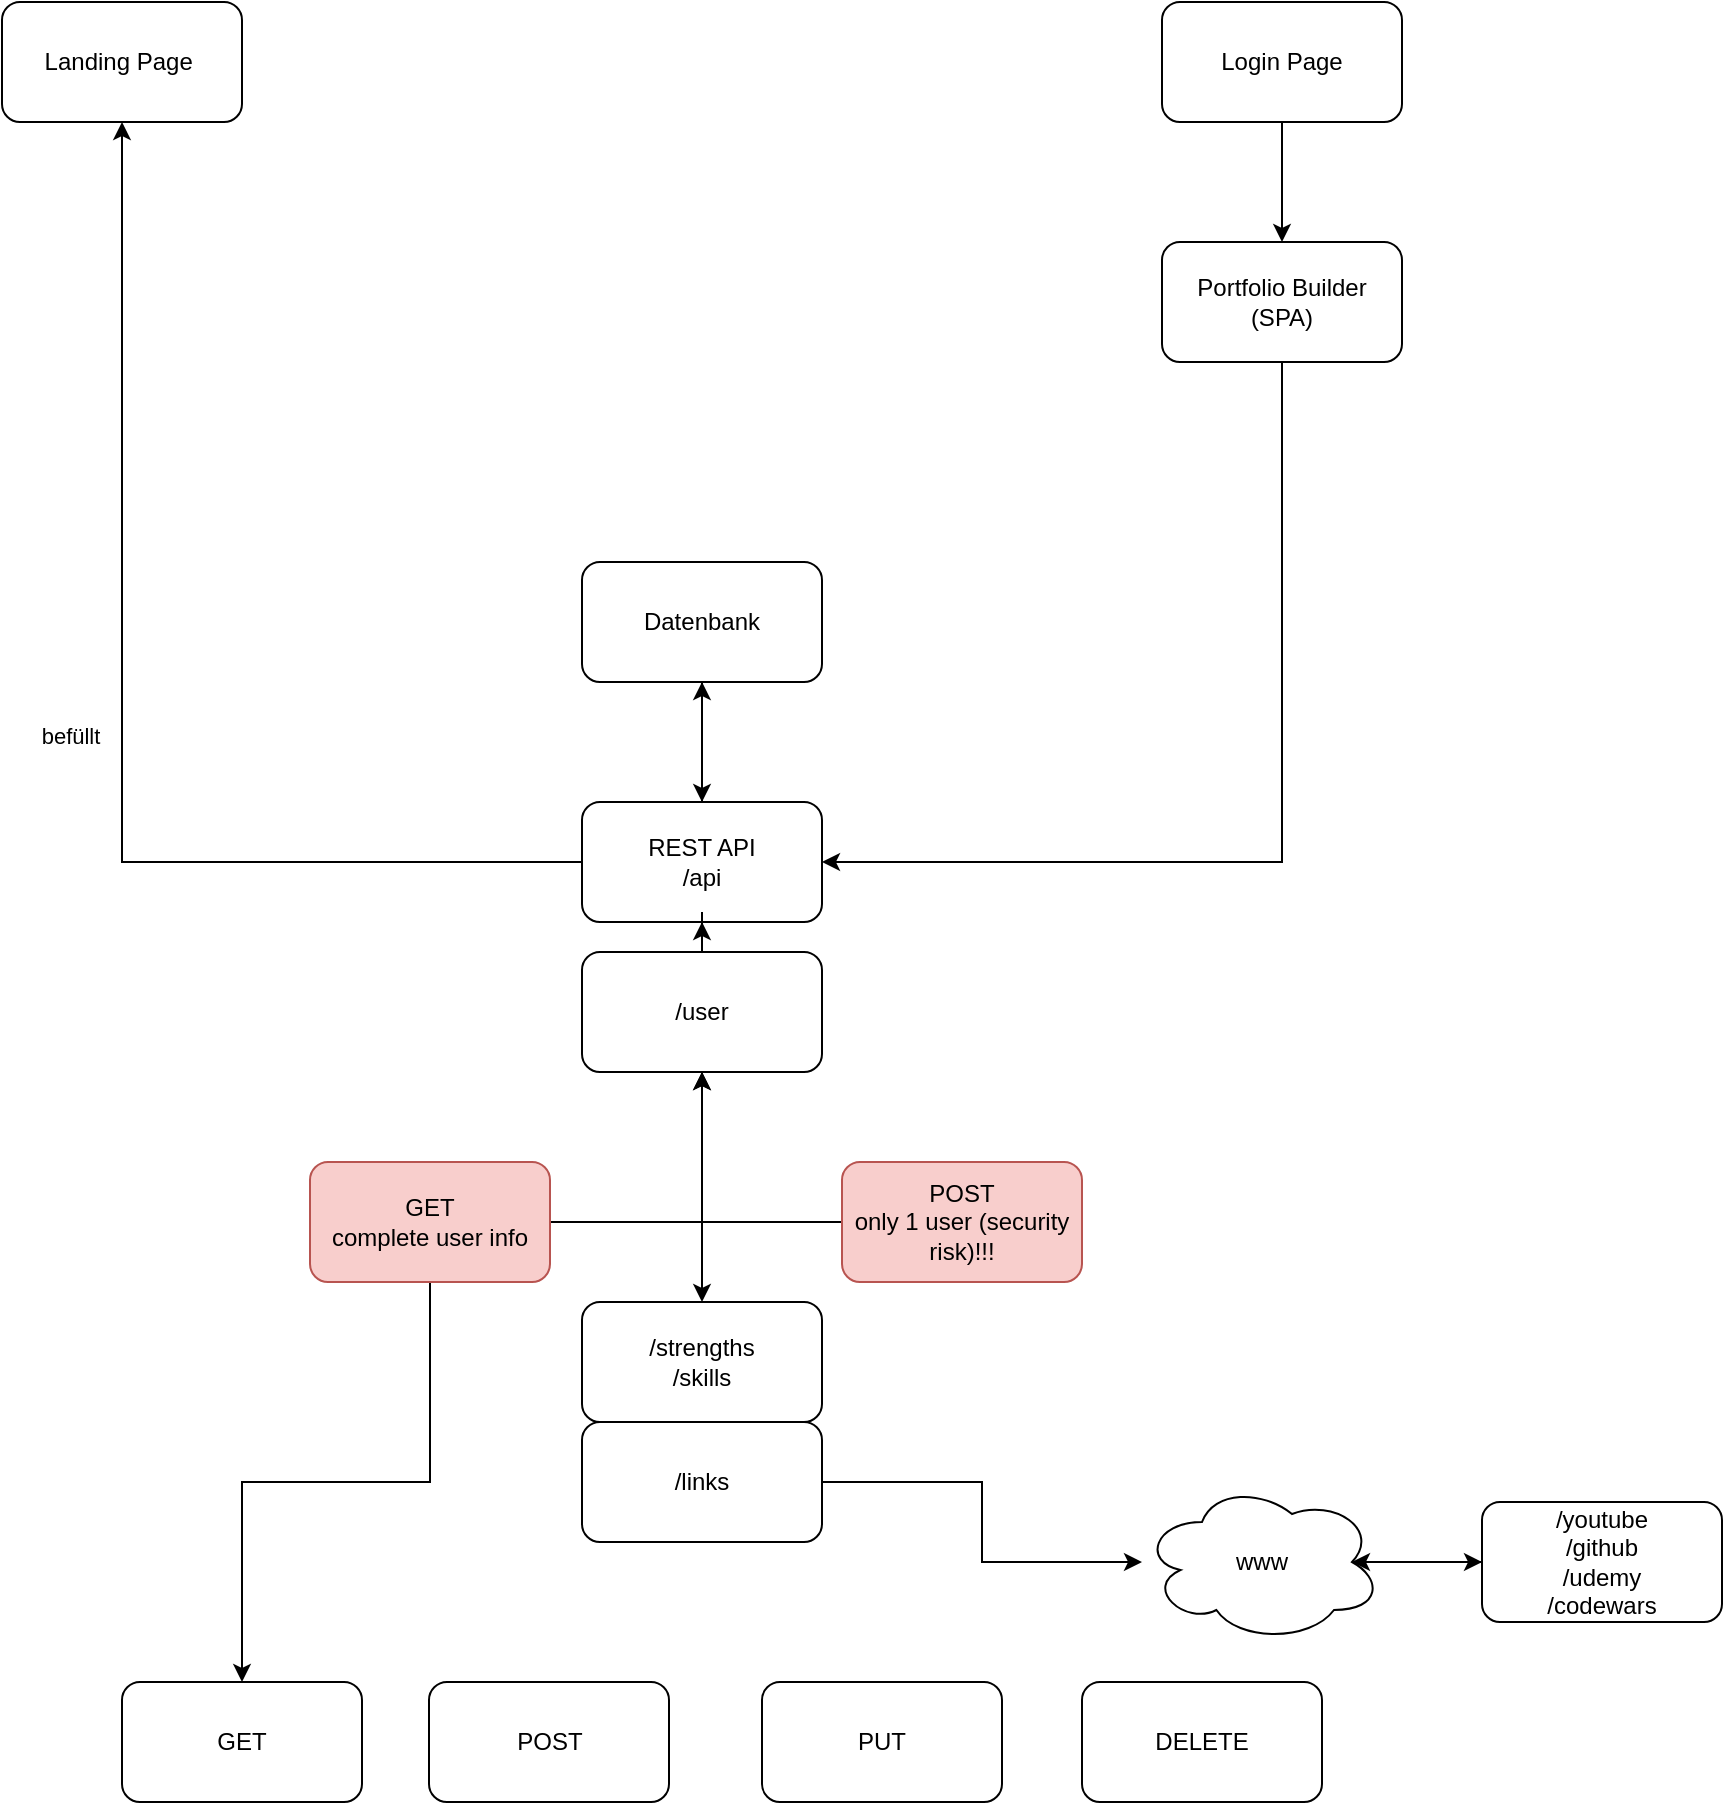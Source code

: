 <mxfile version="13.5.3" type="github">
  <diagram id="_m9YqKXFv_3xkVfaXavZ" name="Page-1">
    <mxGraphModel dx="1226" dy="1082" grid="1" gridSize="10" guides="1" tooltips="1" connect="1" arrows="1" fold="1" page="1" pageScale="1" pageWidth="827" pageHeight="1169" math="0" shadow="0">
      <root>
        <mxCell id="0" />
        <mxCell id="1" parent="0" />
        <mxCell id="iPcQykP9aLQWB47ksMqr-9" style="edgeStyle=orthogonalEdgeStyle;rounded=0;orthogonalLoop=1;jettySize=auto;html=1;entryX=0.5;entryY=1;entryDx=0;entryDy=0;" edge="1" parent="1" source="iPcQykP9aLQWB47ksMqr-5" target="iPcQykP9aLQWB47ksMqr-6">
          <mxGeometry relative="1" as="geometry" />
        </mxCell>
        <mxCell id="iPcQykP9aLQWB47ksMqr-10" value="befüllt" style="edgeLabel;html=1;align=center;verticalAlign=middle;resizable=0;points=[];" vertex="1" connectable="0" parent="iPcQykP9aLQWB47ksMqr-9">
          <mxGeometry x="-0.075" y="13" relative="1" as="geometry">
            <mxPoint x="-13" y="-16" as="offset" />
          </mxGeometry>
        </mxCell>
        <mxCell id="iPcQykP9aLQWB47ksMqr-64" style="edgeStyle=orthogonalEdgeStyle;rounded=0;orthogonalLoop=1;jettySize=auto;html=1;entryX=0.5;entryY=1;entryDx=0;entryDy=0;" edge="1" parent="1" source="iPcQykP9aLQWB47ksMqr-5" target="iPcQykP9aLQWB47ksMqr-62">
          <mxGeometry relative="1" as="geometry" />
        </mxCell>
        <mxCell id="iPcQykP9aLQWB47ksMqr-5" value="REST API&lt;br&gt;/api" style="rounded=1;whiteSpace=wrap;html=1;" vertex="1" parent="1">
          <mxGeometry x="370" y="480" width="120" height="60" as="geometry" />
        </mxCell>
        <mxCell id="iPcQykP9aLQWB47ksMqr-6" value="Landing Page&amp;nbsp;" style="rounded=1;whiteSpace=wrap;html=1;" vertex="1" parent="1">
          <mxGeometry x="80" y="80" width="120" height="60" as="geometry" />
        </mxCell>
        <mxCell id="iPcQykP9aLQWB47ksMqr-61" style="edgeStyle=orthogonalEdgeStyle;rounded=0;orthogonalLoop=1;jettySize=auto;html=1;" edge="1" parent="1" source="iPcQykP9aLQWB47ksMqr-7" target="iPcQykP9aLQWB47ksMqr-8">
          <mxGeometry relative="1" as="geometry" />
        </mxCell>
        <mxCell id="iPcQykP9aLQWB47ksMqr-7" value="Login Page" style="rounded=1;whiteSpace=wrap;html=1;" vertex="1" parent="1">
          <mxGeometry x="660" y="80" width="120" height="60" as="geometry" />
        </mxCell>
        <mxCell id="iPcQykP9aLQWB47ksMqr-21" style="edgeStyle=orthogonalEdgeStyle;rounded=0;orthogonalLoop=1;jettySize=auto;html=1;entryX=1;entryY=0.5;entryDx=0;entryDy=0;" edge="1" parent="1" source="iPcQykP9aLQWB47ksMqr-8" target="iPcQykP9aLQWB47ksMqr-5">
          <mxGeometry relative="1" as="geometry">
            <Array as="points">
              <mxPoint x="720" y="510" />
            </Array>
          </mxGeometry>
        </mxCell>
        <mxCell id="iPcQykP9aLQWB47ksMqr-8" value="Portfolio Builder (SPA)" style="rounded=1;whiteSpace=wrap;html=1;" vertex="1" parent="1">
          <mxGeometry x="660" y="200" width="120" height="60" as="geometry" />
        </mxCell>
        <mxCell id="iPcQykP9aLQWB47ksMqr-25" style="edgeStyle=orthogonalEdgeStyle;rounded=0;orthogonalLoop=1;jettySize=auto;html=1;entryX=0.5;entryY=1;entryDx=0;entryDy=0;" edge="1" parent="1" source="iPcQykP9aLQWB47ksMqr-19" target="iPcQykP9aLQWB47ksMqr-5">
          <mxGeometry relative="1" as="geometry" />
        </mxCell>
        <mxCell id="iPcQykP9aLQWB47ksMqr-40" style="edgeStyle=orthogonalEdgeStyle;rounded=0;orthogonalLoop=1;jettySize=auto;html=1;entryX=0.5;entryY=0;entryDx=0;entryDy=0;" edge="1" parent="1" source="iPcQykP9aLQWB47ksMqr-19" target="iPcQykP9aLQWB47ksMqr-26">
          <mxGeometry relative="1" as="geometry" />
        </mxCell>
        <mxCell id="iPcQykP9aLQWB47ksMqr-19" value="/user" style="rounded=1;whiteSpace=wrap;html=1;" vertex="1" parent="1">
          <mxGeometry x="370" y="555" width="120" height="60" as="geometry" />
        </mxCell>
        <mxCell id="iPcQykP9aLQWB47ksMqr-36" style="edgeStyle=orthogonalEdgeStyle;rounded=0;orthogonalLoop=1;jettySize=auto;html=1;entryX=0.5;entryY=1;entryDx=0;entryDy=0;" edge="1" parent="1" source="iPcQykP9aLQWB47ksMqr-20" target="iPcQykP9aLQWB47ksMqr-19">
          <mxGeometry relative="1" as="geometry">
            <mxPoint x="440" y="690" as="targetPoint" />
          </mxGeometry>
        </mxCell>
        <mxCell id="iPcQykP9aLQWB47ksMqr-45" style="edgeStyle=orthogonalEdgeStyle;rounded=0;orthogonalLoop=1;jettySize=auto;html=1;entryX=0.5;entryY=0;entryDx=0;entryDy=0;" edge="1" parent="1" source="iPcQykP9aLQWB47ksMqr-20" target="iPcQykP9aLQWB47ksMqr-41">
          <mxGeometry relative="1" as="geometry" />
        </mxCell>
        <mxCell id="iPcQykP9aLQWB47ksMqr-20" value="GET&lt;br&gt;complete user info" style="rounded=1;whiteSpace=wrap;html=1;fillColor=#f8cecc;strokeColor=#b85450;" vertex="1" parent="1">
          <mxGeometry x="234" y="660" width="120" height="60" as="geometry" />
        </mxCell>
        <mxCell id="iPcQykP9aLQWB47ksMqr-37" style="edgeStyle=orthogonalEdgeStyle;rounded=0;orthogonalLoop=1;jettySize=auto;html=1;entryX=0.5;entryY=1;entryDx=0;entryDy=0;" edge="1" parent="1" source="iPcQykP9aLQWB47ksMqr-22" target="iPcQykP9aLQWB47ksMqr-19">
          <mxGeometry relative="1" as="geometry" />
        </mxCell>
        <mxCell id="iPcQykP9aLQWB47ksMqr-22" value="POST&lt;br&gt;only 1 user (security risk)!!!" style="rounded=1;whiteSpace=wrap;html=1;fillColor=#f8cecc;strokeColor=#b85450;" vertex="1" parent="1">
          <mxGeometry x="500" y="660" width="120" height="60" as="geometry" />
        </mxCell>
        <mxCell id="iPcQykP9aLQWB47ksMqr-26" value="/strengths&lt;br&gt;/skills&lt;br&gt;" style="rounded=1;whiteSpace=wrap;html=1;" vertex="1" parent="1">
          <mxGeometry x="370" y="730" width="120" height="60" as="geometry" />
        </mxCell>
        <mxCell id="iPcQykP9aLQWB47ksMqr-41" value="GET" style="rounded=1;whiteSpace=wrap;html=1;" vertex="1" parent="1">
          <mxGeometry x="140" y="920" width="120" height="60" as="geometry" />
        </mxCell>
        <mxCell id="iPcQykP9aLQWB47ksMqr-42" value="POST" style="rounded=1;whiteSpace=wrap;html=1;" vertex="1" parent="1">
          <mxGeometry x="293.5" y="920" width="120" height="60" as="geometry" />
        </mxCell>
        <mxCell id="iPcQykP9aLQWB47ksMqr-43" value="DELETE&lt;br&gt;" style="rounded=1;whiteSpace=wrap;html=1;" vertex="1" parent="1">
          <mxGeometry x="620" y="920" width="120" height="60" as="geometry" />
        </mxCell>
        <mxCell id="iPcQykP9aLQWB47ksMqr-44" value="PUT&lt;br&gt;" style="rounded=1;whiteSpace=wrap;html=1;" vertex="1" parent="1">
          <mxGeometry x="460" y="920" width="120" height="60" as="geometry" />
        </mxCell>
        <mxCell id="iPcQykP9aLQWB47ksMqr-57" style="edgeStyle=orthogonalEdgeStyle;rounded=0;orthogonalLoop=1;jettySize=auto;html=1;" edge="1" parent="1" source="iPcQykP9aLQWB47ksMqr-52" target="iPcQykP9aLQWB47ksMqr-56">
          <mxGeometry relative="1" as="geometry" />
        </mxCell>
        <mxCell id="iPcQykP9aLQWB47ksMqr-52" value="/links" style="rounded=1;whiteSpace=wrap;html=1;" vertex="1" parent="1">
          <mxGeometry x="370" y="790" width="120" height="60" as="geometry" />
        </mxCell>
        <mxCell id="iPcQykP9aLQWB47ksMqr-59" style="edgeStyle=orthogonalEdgeStyle;rounded=0;orthogonalLoop=1;jettySize=auto;html=1;entryX=0.875;entryY=0.5;entryDx=0;entryDy=0;entryPerimeter=0;" edge="1" parent="1" source="iPcQykP9aLQWB47ksMqr-53" target="iPcQykP9aLQWB47ksMqr-56">
          <mxGeometry relative="1" as="geometry" />
        </mxCell>
        <mxCell id="iPcQykP9aLQWB47ksMqr-53" value="/youtube&lt;br&gt;/github&lt;br&gt;/udemy&lt;br&gt;/codewars" style="rounded=1;whiteSpace=wrap;html=1;" vertex="1" parent="1">
          <mxGeometry x="820" y="830" width="120" height="60" as="geometry" />
        </mxCell>
        <mxCell id="iPcQykP9aLQWB47ksMqr-58" style="edgeStyle=orthogonalEdgeStyle;rounded=0;orthogonalLoop=1;jettySize=auto;html=1;" edge="1" parent="1" source="iPcQykP9aLQWB47ksMqr-56" target="iPcQykP9aLQWB47ksMqr-53">
          <mxGeometry relative="1" as="geometry" />
        </mxCell>
        <mxCell id="iPcQykP9aLQWB47ksMqr-56" value="www" style="ellipse;shape=cloud;whiteSpace=wrap;html=1;" vertex="1" parent="1">
          <mxGeometry x="650" y="820" width="120" height="80" as="geometry" />
        </mxCell>
        <mxCell id="iPcQykP9aLQWB47ksMqr-65" style="edgeStyle=orthogonalEdgeStyle;rounded=0;orthogonalLoop=1;jettySize=auto;html=1;" edge="1" parent="1" source="iPcQykP9aLQWB47ksMqr-62">
          <mxGeometry relative="1" as="geometry">
            <mxPoint x="430" y="480" as="targetPoint" />
          </mxGeometry>
        </mxCell>
        <mxCell id="iPcQykP9aLQWB47ksMqr-62" value="Datenbank" style="rounded=1;whiteSpace=wrap;html=1;" vertex="1" parent="1">
          <mxGeometry x="370" y="360" width="120" height="60" as="geometry" />
        </mxCell>
      </root>
    </mxGraphModel>
  </diagram>
</mxfile>
